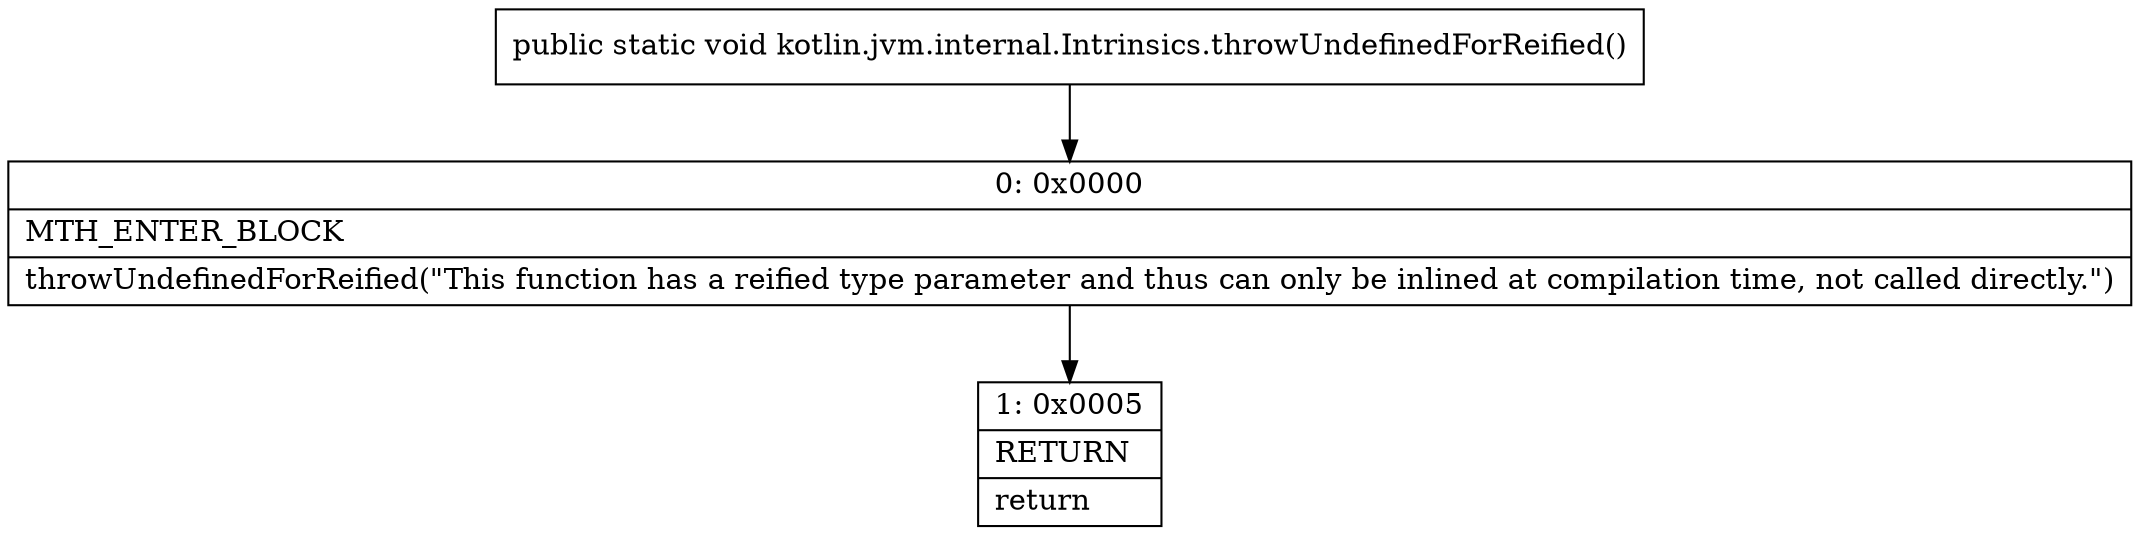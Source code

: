 digraph "CFG forkotlin.jvm.internal.Intrinsics.throwUndefinedForReified()V" {
Node_0 [shape=record,label="{0\:\ 0x0000|MTH_ENTER_BLOCK\l|throwUndefinedForReified(\"This function has a reified type parameter and thus can only be inlined at compilation time, not called directly.\")\l}"];
Node_1 [shape=record,label="{1\:\ 0x0005|RETURN\l|return\l}"];
MethodNode[shape=record,label="{public static void kotlin.jvm.internal.Intrinsics.throwUndefinedForReified() }"];
MethodNode -> Node_0;
Node_0 -> Node_1;
}


